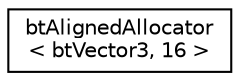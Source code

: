digraph "Graphical Class Hierarchy"
{
  edge [fontname="Helvetica",fontsize="10",labelfontname="Helvetica",labelfontsize="10"];
  node [fontname="Helvetica",fontsize="10",shape=record];
  rankdir="LR";
  Node1 [label="btAlignedAllocator\l\< btVector3, 16 \>",height=0.2,width=0.4,color="black", fillcolor="white", style="filled",URL="$classbt_aligned_allocator.html"];
}
